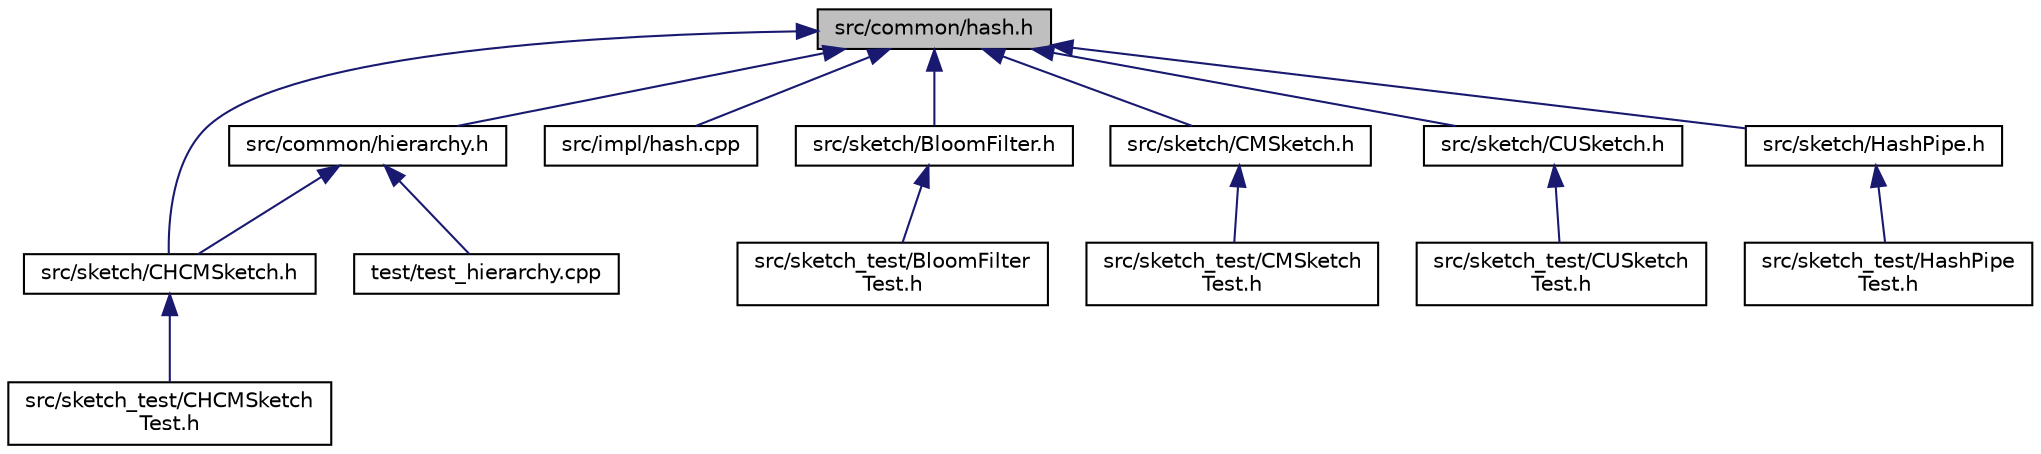 digraph "src/common/hash.h"
{
 // LATEX_PDF_SIZE
  edge [fontname="Helvetica",fontsize="10",labelfontname="Helvetica",labelfontsize="10"];
  node [fontname="Helvetica",fontsize="10",shape=record];
  Node1 [label="src/common/hash.h",height=0.2,width=0.4,color="black", fillcolor="grey75", style="filled", fontcolor="black",tooltip="Warehouse of hashing classes."];
  Node1 -> Node2 [dir="back",color="midnightblue",fontsize="10",style="solid",fontname="Helvetica"];
  Node2 [label="src/common/hierarchy.h",height=0.2,width=0.4,color="black", fillcolor="white", style="filled",URL="$hierarchy_8h.html",tooltip="Counter Hierarchy."];
  Node2 -> Node3 [dir="back",color="midnightblue",fontsize="10",style="solid",fontname="Helvetica"];
  Node3 [label="src/sketch/CHCMSketch.h",height=0.2,width=0.4,color="black", fillcolor="white", style="filled",URL="$_c_h_c_m_sketch_8h.html",tooltip="Implementation of Count Min Sketch with Counter Hierarchy."];
  Node3 -> Node4 [dir="back",color="midnightblue",fontsize="10",style="solid",fontname="Helvetica"];
  Node4 [label="src/sketch_test/CHCMSketch\lTest.h",height=0.2,width=0.4,color="black", fillcolor="white", style="filled",URL="$_c_h_c_m_sketch_test_8h.html",tooltip="Test CH-optimized Count Min Sketch."];
  Node2 -> Node5 [dir="back",color="midnightblue",fontsize="10",style="solid",fontname="Helvetica"];
  Node5 [label="test/test_hierarchy.cpp",height=0.2,width=0.4,color="black", fillcolor="white", style="filled",URL="$test__hierarchy_8cpp.html",tooltip="Test Counter Hierarchy."];
  Node1 -> Node6 [dir="back",color="midnightblue",fontsize="10",style="solid",fontname="Helvetica"];
  Node6 [label="src/impl/hash.cpp",height=0.2,width=0.4,color="black", fillcolor="white", style="filled",URL="$hash_8cpp.html",tooltip="Implementation of hashing classes."];
  Node1 -> Node7 [dir="back",color="midnightblue",fontsize="10",style="solid",fontname="Helvetica"];
  Node7 [label="src/sketch/BloomFilter.h",height=0.2,width=0.4,color="black", fillcolor="white", style="filled",URL="$_bloom_filter_8h.html",tooltip="Bloom Filter."];
  Node7 -> Node8 [dir="back",color="midnightblue",fontsize="10",style="solid",fontname="Helvetica"];
  Node8 [label="src/sketch_test/BloomFilter\lTest.h",height=0.2,width=0.4,color="black", fillcolor="white", style="filled",URL="$_bloom_filter_test_8h.html",tooltip="Testing Bloom Filter."];
  Node1 -> Node3 [dir="back",color="midnightblue",fontsize="10",style="solid",fontname="Helvetica"];
  Node1 -> Node9 [dir="back",color="midnightblue",fontsize="10",style="solid",fontname="Helvetica"];
  Node9 [label="src/sketch/CMSketch.h",height=0.2,width=0.4,color="black", fillcolor="white", style="filled",URL="$_c_m_sketch_8h.html",tooltip="Implementation of Count Min Sketch."];
  Node9 -> Node10 [dir="back",color="midnightblue",fontsize="10",style="solid",fontname="Helvetica"];
  Node10 [label="src/sketch_test/CMSketch\lTest.h",height=0.2,width=0.4,color="black", fillcolor="white", style="filled",URL="$_c_m_sketch_test_8h.html",tooltip="Test Count Min Sketch."];
  Node1 -> Node11 [dir="back",color="midnightblue",fontsize="10",style="solid",fontname="Helvetica"];
  Node11 [label="src/sketch/CUSketch.h",height=0.2,width=0.4,color="black", fillcolor="white", style="filled",URL="$_c_u_sketch_8h.html",tooltip=" "];
  Node11 -> Node12 [dir="back",color="midnightblue",fontsize="10",style="solid",fontname="Helvetica"];
  Node12 [label="src/sketch_test/CUSketch\lTest.h",height=0.2,width=0.4,color="black", fillcolor="white", style="filled",URL="$_c_u_sketch_test_8h.html",tooltip=" "];
  Node1 -> Node13 [dir="back",color="midnightblue",fontsize="10",style="solid",fontname="Helvetica"];
  Node13 [label="src/sketch/HashPipe.h",height=0.2,width=0.4,color="black", fillcolor="white", style="filled",URL="$_hash_pipe_8h.html",tooltip="Hash Pipe."];
  Node13 -> Node14 [dir="back",color="midnightblue",fontsize="10",style="solid",fontname="Helvetica"];
  Node14 [label="src/sketch_test/HashPipe\lTest.h",height=0.2,width=0.4,color="black", fillcolor="white", style="filled",URL="$_hash_pipe_test_8h.html",tooltip="Testing Bloom Filter."];
}

